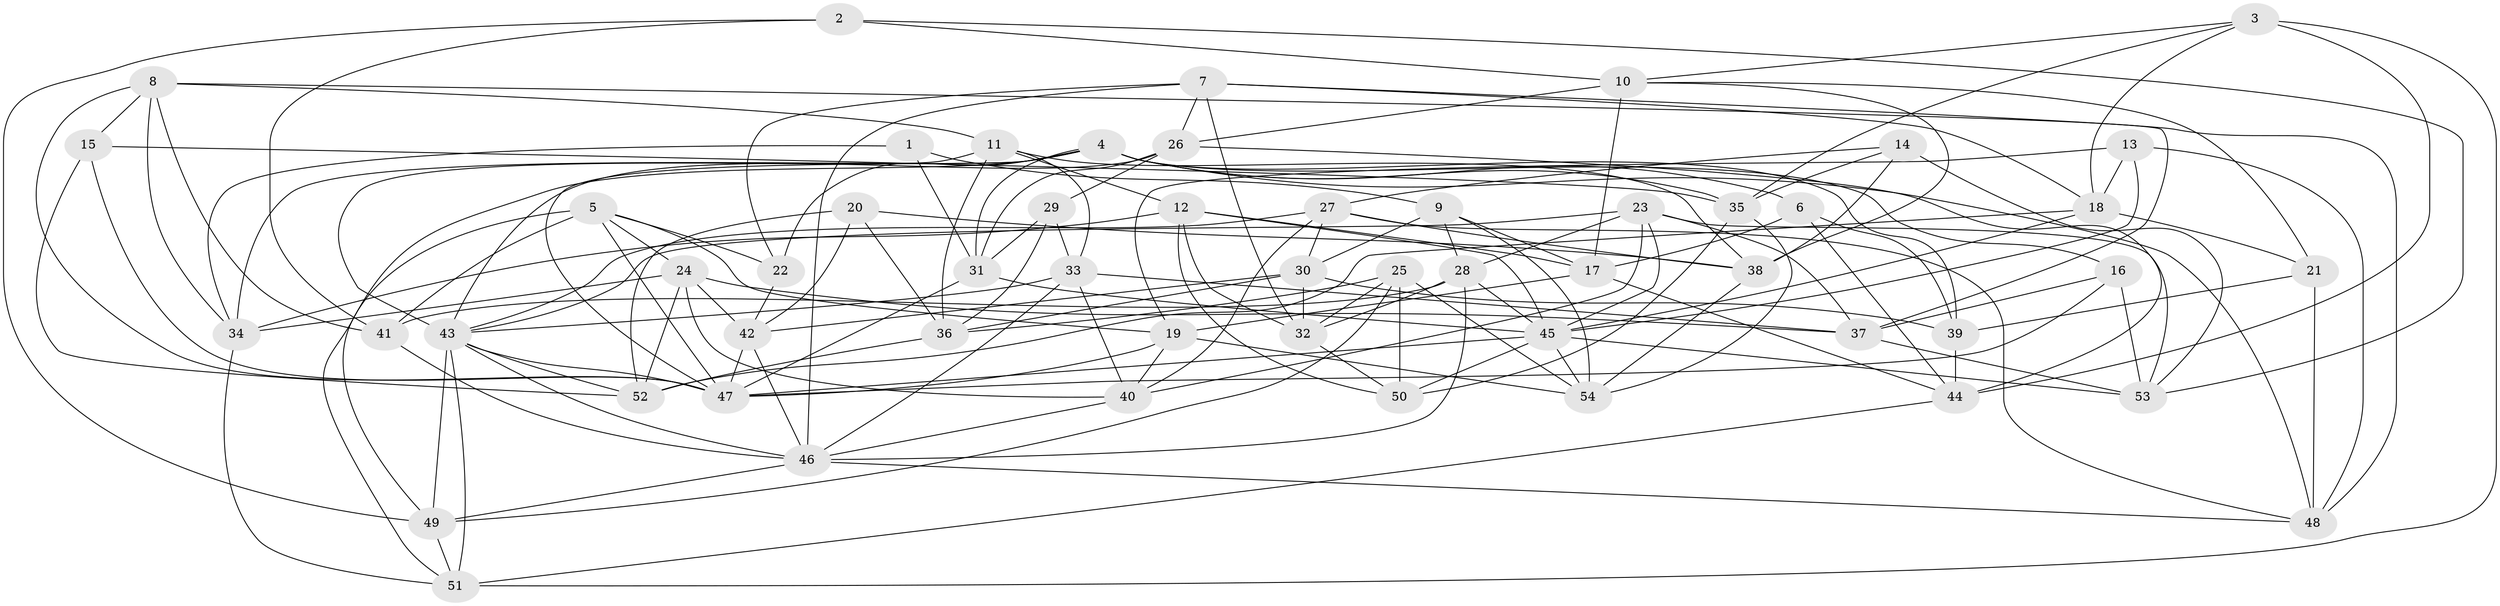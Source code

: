 // original degree distribution, {4: 1.0}
// Generated by graph-tools (version 1.1) at 2025/26/03/09/25 03:26:59]
// undirected, 54 vertices, 157 edges
graph export_dot {
graph [start="1"]
  node [color=gray90,style=filled];
  1;
  2;
  3;
  4;
  5;
  6;
  7;
  8;
  9;
  10;
  11;
  12;
  13;
  14;
  15;
  16;
  17;
  18;
  19;
  20;
  21;
  22;
  23;
  24;
  25;
  26;
  27;
  28;
  29;
  30;
  31;
  32;
  33;
  34;
  35;
  36;
  37;
  38;
  39;
  40;
  41;
  42;
  43;
  44;
  45;
  46;
  47;
  48;
  49;
  50;
  51;
  52;
  53;
  54;
  1 -- 9 [weight=2.0];
  1 -- 31 [weight=1.0];
  1 -- 34 [weight=1.0];
  2 -- 10 [weight=1.0];
  2 -- 41 [weight=1.0];
  2 -- 49 [weight=1.0];
  2 -- 53 [weight=1.0];
  3 -- 10 [weight=1.0];
  3 -- 18 [weight=1.0];
  3 -- 35 [weight=1.0];
  3 -- 44 [weight=2.0];
  3 -- 51 [weight=1.0];
  4 -- 6 [weight=1.0];
  4 -- 16 [weight=1.0];
  4 -- 22 [weight=1.0];
  4 -- 31 [weight=1.0];
  4 -- 34 [weight=1.0];
  4 -- 35 [weight=1.0];
  4 -- 39 [weight=1.0];
  4 -- 47 [weight=1.0];
  4 -- 48 [weight=1.0];
  4 -- 49 [weight=1.0];
  5 -- 19 [weight=1.0];
  5 -- 22 [weight=1.0];
  5 -- 24 [weight=1.0];
  5 -- 41 [weight=1.0];
  5 -- 47 [weight=1.0];
  5 -- 51 [weight=1.0];
  6 -- 17 [weight=1.0];
  6 -- 39 [weight=1.0];
  6 -- 44 [weight=1.0];
  7 -- 18 [weight=1.0];
  7 -- 22 [weight=1.0];
  7 -- 26 [weight=1.0];
  7 -- 32 [weight=1.0];
  7 -- 46 [weight=1.0];
  7 -- 48 [weight=1.0];
  8 -- 11 [weight=1.0];
  8 -- 15 [weight=1.0];
  8 -- 34 [weight=1.0];
  8 -- 37 [weight=1.0];
  8 -- 41 [weight=1.0];
  8 -- 47 [weight=1.0];
  9 -- 17 [weight=1.0];
  9 -- 28 [weight=1.0];
  9 -- 30 [weight=1.0];
  9 -- 54 [weight=1.0];
  10 -- 17 [weight=1.0];
  10 -- 21 [weight=1.0];
  10 -- 26 [weight=1.0];
  10 -- 38 [weight=1.0];
  11 -- 12 [weight=1.0];
  11 -- 33 [weight=1.0];
  11 -- 36 [weight=1.0];
  11 -- 38 [weight=1.0];
  11 -- 43 [weight=1.0];
  12 -- 17 [weight=1.0];
  12 -- 32 [weight=1.0];
  12 -- 34 [weight=1.0];
  12 -- 45 [weight=1.0];
  12 -- 50 [weight=1.0];
  13 -- 18 [weight=1.0];
  13 -- 19 [weight=1.0];
  13 -- 45 [weight=1.0];
  13 -- 48 [weight=1.0];
  14 -- 27 [weight=1.0];
  14 -- 35 [weight=1.0];
  14 -- 38 [weight=1.0];
  14 -- 53 [weight=1.0];
  15 -- 35 [weight=1.0];
  15 -- 47 [weight=1.0];
  15 -- 52 [weight=1.0];
  16 -- 37 [weight=1.0];
  16 -- 47 [weight=1.0];
  16 -- 53 [weight=1.0];
  17 -- 19 [weight=1.0];
  17 -- 44 [weight=1.0];
  18 -- 21 [weight=1.0];
  18 -- 45 [weight=1.0];
  18 -- 52 [weight=1.0];
  19 -- 40 [weight=1.0];
  19 -- 47 [weight=1.0];
  19 -- 54 [weight=1.0];
  20 -- 36 [weight=1.0];
  20 -- 38 [weight=1.0];
  20 -- 42 [weight=1.0];
  20 -- 52 [weight=1.0];
  21 -- 39 [weight=1.0];
  21 -- 48 [weight=1.0];
  22 -- 42 [weight=1.0];
  23 -- 28 [weight=1.0];
  23 -- 37 [weight=1.0];
  23 -- 40 [weight=1.0];
  23 -- 43 [weight=1.0];
  23 -- 45 [weight=1.0];
  23 -- 53 [weight=1.0];
  24 -- 34 [weight=1.0];
  24 -- 37 [weight=1.0];
  24 -- 40 [weight=1.0];
  24 -- 42 [weight=1.0];
  24 -- 52 [weight=1.0];
  25 -- 32 [weight=1.0];
  25 -- 36 [weight=1.0];
  25 -- 49 [weight=1.0];
  25 -- 50 [weight=2.0];
  25 -- 54 [weight=1.0];
  26 -- 29 [weight=1.0];
  26 -- 31 [weight=1.0];
  26 -- 43 [weight=1.0];
  26 -- 44 [weight=1.0];
  27 -- 30 [weight=1.0];
  27 -- 38 [weight=1.0];
  27 -- 40 [weight=1.0];
  27 -- 43 [weight=1.0];
  27 -- 48 [weight=1.0];
  28 -- 32 [weight=1.0];
  28 -- 41 [weight=1.0];
  28 -- 45 [weight=1.0];
  28 -- 46 [weight=1.0];
  29 -- 31 [weight=1.0];
  29 -- 33 [weight=1.0];
  29 -- 36 [weight=1.0];
  30 -- 32 [weight=1.0];
  30 -- 36 [weight=1.0];
  30 -- 39 [weight=1.0];
  30 -- 42 [weight=1.0];
  31 -- 45 [weight=1.0];
  31 -- 47 [weight=1.0];
  32 -- 50 [weight=1.0];
  33 -- 37 [weight=1.0];
  33 -- 40 [weight=1.0];
  33 -- 43 [weight=1.0];
  33 -- 46 [weight=1.0];
  34 -- 51 [weight=1.0];
  35 -- 50 [weight=1.0];
  35 -- 54 [weight=1.0];
  36 -- 52 [weight=1.0];
  37 -- 53 [weight=1.0];
  38 -- 54 [weight=1.0];
  39 -- 44 [weight=2.0];
  40 -- 46 [weight=1.0];
  41 -- 46 [weight=2.0];
  42 -- 46 [weight=1.0];
  42 -- 47 [weight=1.0];
  43 -- 46 [weight=1.0];
  43 -- 47 [weight=1.0];
  43 -- 49 [weight=1.0];
  43 -- 51 [weight=1.0];
  43 -- 52 [weight=1.0];
  44 -- 51 [weight=1.0];
  45 -- 47 [weight=1.0];
  45 -- 50 [weight=1.0];
  45 -- 53 [weight=1.0];
  45 -- 54 [weight=1.0];
  46 -- 48 [weight=1.0];
  46 -- 49 [weight=1.0];
  49 -- 51 [weight=1.0];
}
